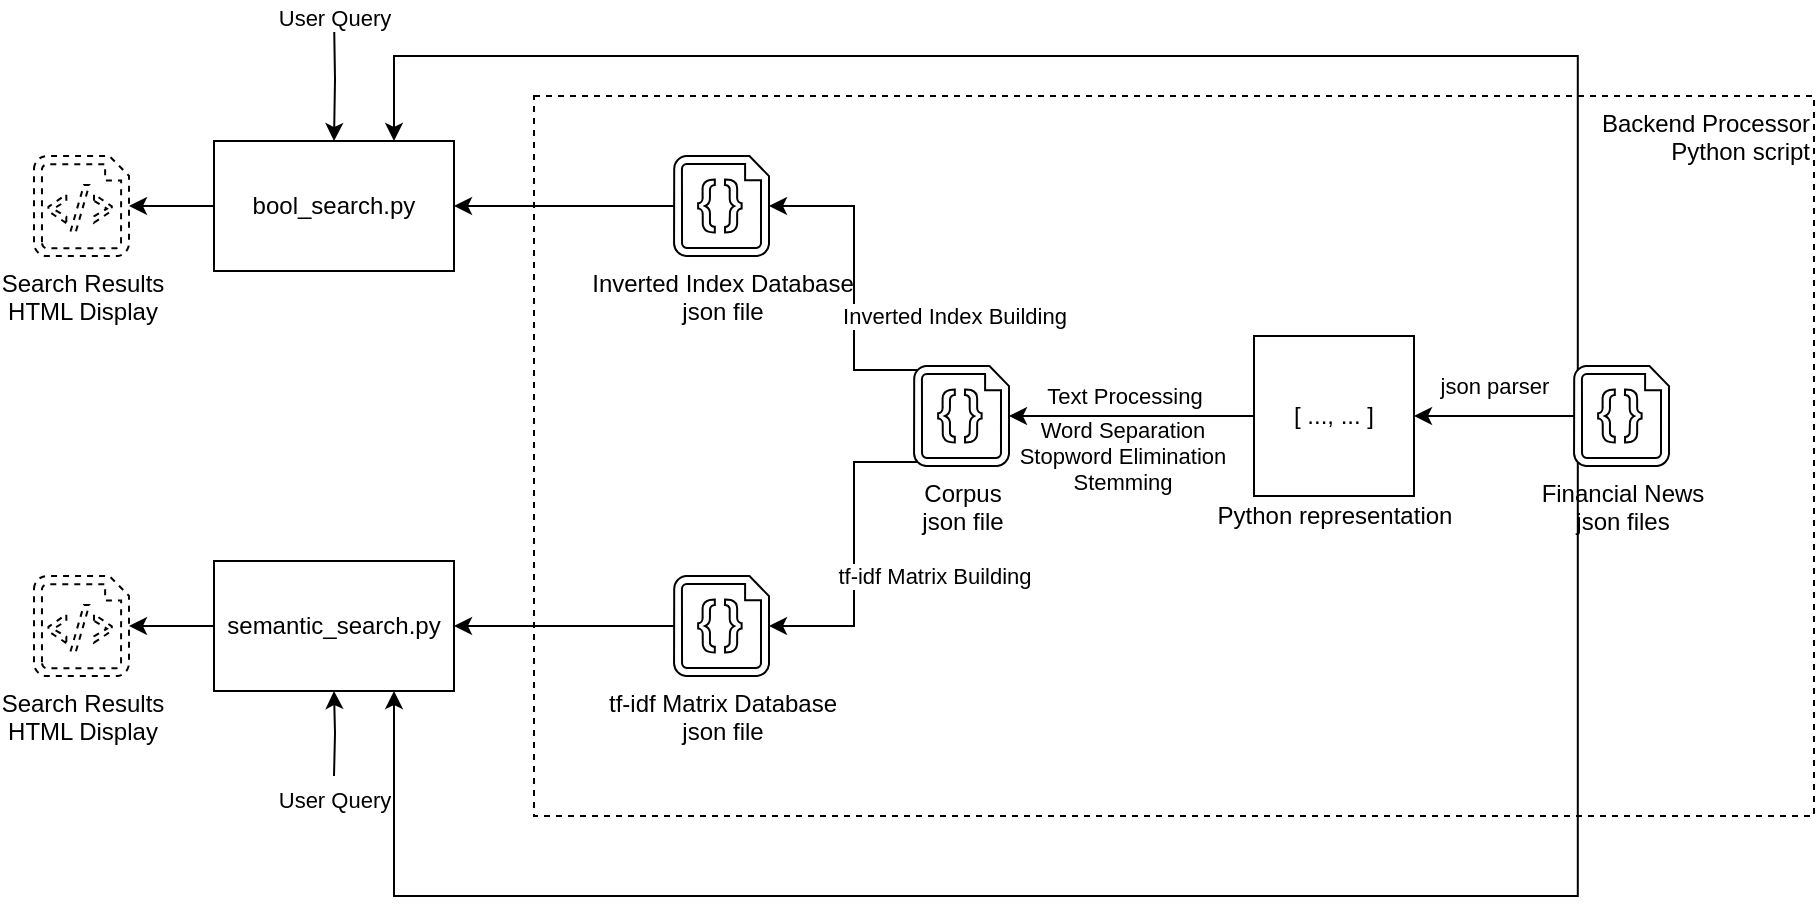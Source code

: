 <mxfile>
    <diagram id="369GCw2oZIeCig0ZfLce" name="Page-1">
        <mxGraphModel dx="1744" dy="533" grid="1" gridSize="10" guides="1" tooltips="1" connect="1" arrows="1" fold="1" page="1" pageScale="1" pageWidth="827" pageHeight="1169" math="0" shadow="0">
            <root>
                <mxCell id="0"/>
                <mxCell id="1" parent="0"/>
                <mxCell id="32" value="Backend Processor&lt;br&gt;Python script" style="whiteSpace=wrap;html=1;labelBackgroundColor=none;dashed=1;align=right;verticalAlign=top;" vertex="1" parent="1">
                    <mxGeometry x="120" y="320" width="640" height="360" as="geometry"/>
                </mxCell>
                <mxCell id="11" style="edgeStyle=orthogonalEdgeStyle;rounded=0;orthogonalLoop=1;jettySize=auto;html=1;exitX=0;exitY=0.5;exitDx=0;exitDy=0;exitPerimeter=0;entryX=1;entryY=0.5;entryDx=0;entryDy=0;" edge="1" parent="1" source="7" target="15">
                    <mxGeometry relative="1" as="geometry">
                        <mxPoint x="560" y="480" as="targetPoint"/>
                    </mxGeometry>
                </mxCell>
                <mxCell id="12" value="json parser" style="edgeLabel;html=1;align=center;verticalAlign=middle;resizable=0;points=[];labelBackgroundColor=none;" vertex="1" connectable="0" parent="11">
                    <mxGeometry x="-0.226" y="-1" relative="1" as="geometry">
                        <mxPoint x="-9" y="-14" as="offset"/>
                    </mxGeometry>
                </mxCell>
                <mxCell id="49" style="edgeStyle=orthogonalEdgeStyle;rounded=0;orthogonalLoop=1;jettySize=auto;html=1;exitX=0.04;exitY=0.04;exitDx=0;exitDy=0;exitPerimeter=0;entryX=0.75;entryY=0;entryDx=0;entryDy=0;" edge="1" parent="1" source="7" target="35">
                    <mxGeometry relative="1" as="geometry">
                        <Array as="points">
                            <mxPoint x="642" y="300"/>
                            <mxPoint x="50" y="300"/>
                        </Array>
                    </mxGeometry>
                </mxCell>
                <mxCell id="50" style="edgeStyle=orthogonalEdgeStyle;rounded=0;orthogonalLoop=1;jettySize=auto;html=1;exitX=0.04;exitY=0.96;exitDx=0;exitDy=0;exitPerimeter=0;entryX=0.75;entryY=1;entryDx=0;entryDy=0;" edge="1" parent="1" source="7" target="46">
                    <mxGeometry relative="1" as="geometry">
                        <Array as="points">
                            <mxPoint x="642" y="720"/>
                            <mxPoint x="50" y="720"/>
                        </Array>
                    </mxGeometry>
                </mxCell>
                <mxCell id="7" value="Financial News&lt;br&gt;json files" style="verticalLabelPosition=bottom;html=1;verticalAlign=top;align=center;shape=mxgraph.azure.code_file;pointerEvents=1;fillColor=#FFFFFF;" vertex="1" parent="1">
                    <mxGeometry x="640" y="455" width="47.5" height="50" as="geometry"/>
                </mxCell>
                <mxCell id="19" style="edgeStyle=orthogonalEdgeStyle;rounded=0;orthogonalLoop=1;jettySize=auto;html=1;exitX=0;exitY=0.5;exitDx=0;exitDy=0;entryX=1;entryY=0.5;entryDx=0;entryDy=0;entryPerimeter=0;" edge="1" parent="1" source="15" target="18">
                    <mxGeometry relative="1" as="geometry"/>
                </mxCell>
                <mxCell id="20" value="Text Processing" style="edgeLabel;html=1;align=center;verticalAlign=middle;resizable=0;points=[];labelBackgroundColor=none;" vertex="1" connectable="0" parent="19">
                    <mxGeometry x="0.301" y="1" relative="1" as="geometry">
                        <mxPoint x="14" y="-11" as="offset"/>
                    </mxGeometry>
                </mxCell>
                <mxCell id="23" value="Word Separation&lt;br&gt;Stopword Elimination&lt;br&gt;Stemming" style="edgeLabel;html=1;align=center;verticalAlign=middle;resizable=0;points=[];labelBackgroundColor=none;" vertex="1" connectable="0" parent="19">
                    <mxGeometry x="-0.276" y="4" relative="1" as="geometry">
                        <mxPoint x="-22" y="16" as="offset"/>
                    </mxGeometry>
                </mxCell>
                <mxCell id="15" value="[ ..., ... ]" style="whiteSpace=wrap;html=1;" vertex="1" parent="1">
                    <mxGeometry x="480" y="440" width="80" height="80" as="geometry"/>
                </mxCell>
                <mxCell id="17" value="Python representation" style="text;html=1;align=center;verticalAlign=middle;resizable=0;points=[];autosize=1;strokeColor=none;" vertex="1" parent="1">
                    <mxGeometry x="455" y="520" width="130" height="20" as="geometry"/>
                </mxCell>
                <mxCell id="27" style="edgeStyle=orthogonalEdgeStyle;rounded=0;orthogonalLoop=1;jettySize=auto;html=1;exitX=0.04;exitY=0.04;exitDx=0;exitDy=0;exitPerimeter=0;entryX=1;entryY=0.5;entryDx=0;entryDy=0;entryPerimeter=0;" edge="1" parent="1" source="18" target="25">
                    <mxGeometry relative="1" as="geometry">
                        <Array as="points">
                            <mxPoint x="280" y="457"/>
                            <mxPoint x="280" y="375"/>
                        </Array>
                    </mxGeometry>
                </mxCell>
                <mxCell id="28" value="Inverted Index Building" style="edgeLabel;html=1;align=center;verticalAlign=middle;resizable=0;points=[];" vertex="1" connectable="0" parent="27">
                    <mxGeometry x="-0.272" y="-2" relative="1" as="geometry">
                        <mxPoint x="48" y="-2" as="offset"/>
                    </mxGeometry>
                </mxCell>
                <mxCell id="30" style="edgeStyle=orthogonalEdgeStyle;rounded=0;orthogonalLoop=1;jettySize=auto;html=1;exitX=0.04;exitY=0.96;exitDx=0;exitDy=0;exitPerimeter=0;entryX=1;entryY=0.5;entryDx=0;entryDy=0;entryPerimeter=0;" edge="1" parent="1" source="18" target="29">
                    <mxGeometry relative="1" as="geometry">
                        <Array as="points">
                            <mxPoint x="280" y="503"/>
                            <mxPoint x="280" y="585"/>
                        </Array>
                    </mxGeometry>
                </mxCell>
                <mxCell id="31" value="tf-idf Matrix Building" style="edgeLabel;html=1;align=center;verticalAlign=middle;resizable=0;points=[];" vertex="1" connectable="0" parent="30">
                    <mxGeometry x="0.267" y="-1" relative="1" as="geometry">
                        <mxPoint x="41" y="-10" as="offset"/>
                    </mxGeometry>
                </mxCell>
                <mxCell id="18" value="Corpus&lt;br&gt;json file" style="verticalLabelPosition=bottom;html=1;verticalAlign=top;align=center;shape=mxgraph.azure.code_file;pointerEvents=1;fillColor=#FFFFFF;" vertex="1" parent="1">
                    <mxGeometry x="310" y="455" width="47.5" height="50" as="geometry"/>
                </mxCell>
                <mxCell id="37" style="edgeStyle=orthogonalEdgeStyle;rounded=0;orthogonalLoop=1;jettySize=auto;html=1;exitX=0;exitY=0.5;exitDx=0;exitDy=0;exitPerimeter=0;entryX=1;entryY=0.5;entryDx=0;entryDy=0;" edge="1" parent="1" source="25" target="35">
                    <mxGeometry relative="1" as="geometry">
                        <mxPoint x="60" y="375" as="targetPoint"/>
                    </mxGeometry>
                </mxCell>
                <mxCell id="25" value="Inverted Index Database&lt;br&gt;json file" style="verticalLabelPosition=bottom;html=1;verticalAlign=top;align=center;shape=mxgraph.azure.code_file;pointerEvents=1;fillColor=#FFFFFF;" vertex="1" parent="1">
                    <mxGeometry x="190" y="350" width="47.5" height="50" as="geometry"/>
                </mxCell>
                <mxCell id="47" style="edgeStyle=orthogonalEdgeStyle;rounded=0;orthogonalLoop=1;jettySize=auto;html=1;exitX=0;exitY=0.5;exitDx=0;exitDy=0;exitPerimeter=0;entryX=1;entryY=0.5;entryDx=0;entryDy=0;" edge="1" parent="1" source="29" target="46">
                    <mxGeometry relative="1" as="geometry"/>
                </mxCell>
                <mxCell id="29" value="tf-idf Matrix Database&lt;br&gt;json file" style="verticalLabelPosition=bottom;html=1;verticalAlign=top;align=center;shape=mxgraph.azure.code_file;pointerEvents=1;fillColor=#FFFFFF;" vertex="1" parent="1">
                    <mxGeometry x="190" y="560" width="47.5" height="50" as="geometry"/>
                </mxCell>
                <mxCell id="33" value="Search Results&lt;br&gt;HTML Display" style="verticalLabelPosition=bottom;html=1;verticalAlign=top;align=center;shape=mxgraph.azure.script_file;pointerEvents=1;dashed=1;fillColor=#FFFFFF;" vertex="1" parent="1">
                    <mxGeometry x="-130" y="350" width="47.5" height="50" as="geometry"/>
                </mxCell>
                <mxCell id="39" style="edgeStyle=orthogonalEdgeStyle;rounded=0;orthogonalLoop=1;jettySize=auto;html=1;entryX=0.5;entryY=0;entryDx=0;entryDy=0;" edge="1" parent="1" target="35">
                    <mxGeometry relative="1" as="geometry">
                        <mxPoint x="20" y="260" as="targetPoint"/>
                        <mxPoint x="20" y="280" as="sourcePoint"/>
                    </mxGeometry>
                </mxCell>
                <mxCell id="40" value="User Query" style="edgeLabel;html=1;align=center;verticalAlign=middle;resizable=0;points=[];" vertex="1" connectable="0" parent="39">
                    <mxGeometry x="-0.797" relative="1" as="geometry">
                        <mxPoint y="-6" as="offset"/>
                    </mxGeometry>
                </mxCell>
                <mxCell id="41" style="edgeStyle=orthogonalEdgeStyle;rounded=0;orthogonalLoop=1;jettySize=auto;html=1;exitX=0;exitY=0.5;exitDx=0;exitDy=0;entryX=1;entryY=0.5;entryDx=0;entryDy=0;entryPerimeter=0;" edge="1" parent="1" source="35" target="33">
                    <mxGeometry relative="1" as="geometry"/>
                </mxCell>
                <mxCell id="35" value="bool_search.py" style="whiteSpace=wrap;html=1;verticalAlign=middle;" vertex="1" parent="1">
                    <mxGeometry x="-40" y="342.5" width="120" height="65" as="geometry"/>
                </mxCell>
                <mxCell id="42" value="Search Results&lt;br&gt;HTML Display" style="verticalLabelPosition=bottom;html=1;verticalAlign=top;align=center;shape=mxgraph.azure.script_file;pointerEvents=1;dashed=1;fillColor=#FFFFFF;" vertex="1" parent="1">
                    <mxGeometry x="-130" y="560" width="47.5" height="50" as="geometry"/>
                </mxCell>
                <mxCell id="43" style="edgeStyle=orthogonalEdgeStyle;rounded=0;orthogonalLoop=1;jettySize=auto;html=1;entryX=0.5;entryY=1;entryDx=0;entryDy=0;" edge="1" parent="1" target="46">
                    <mxGeometry relative="1" as="geometry">
                        <mxPoint x="20" y="777.5" as="targetPoint"/>
                        <mxPoint x="20" y="660" as="sourcePoint"/>
                    </mxGeometry>
                </mxCell>
                <mxCell id="44" value="User Query" style="edgeLabel;html=1;align=center;verticalAlign=middle;resizable=0;points=[];" vertex="1" connectable="0" parent="43">
                    <mxGeometry x="-0.797" relative="1" as="geometry">
                        <mxPoint y="16" as="offset"/>
                    </mxGeometry>
                </mxCell>
                <mxCell id="45" style="edgeStyle=orthogonalEdgeStyle;rounded=0;orthogonalLoop=1;jettySize=auto;html=1;exitX=0;exitY=0.5;exitDx=0;exitDy=0;entryX=1;entryY=0.5;entryDx=0;entryDy=0;entryPerimeter=0;" edge="1" parent="1" source="46" target="42">
                    <mxGeometry relative="1" as="geometry"/>
                </mxCell>
                <mxCell id="46" value="semantic_search.py" style="whiteSpace=wrap;html=1;verticalAlign=middle;" vertex="1" parent="1">
                    <mxGeometry x="-40" y="552.5" width="120" height="65" as="geometry"/>
                </mxCell>
            </root>
        </mxGraphModel>
    </diagram>
</mxfile>